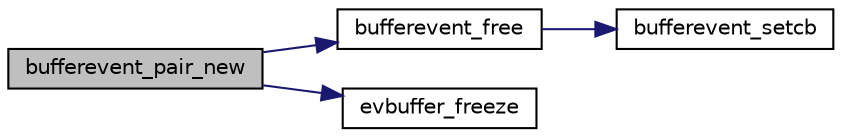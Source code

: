 digraph "bufferevent_pair_new"
{
 // LATEX_PDF_SIZE
  edge [fontname="Helvetica",fontsize="10",labelfontname="Helvetica",labelfontsize="10"];
  node [fontname="Helvetica",fontsize="10",shape=record];
  rankdir="LR";
  Node33 [label="bufferevent_pair_new",height=0.2,width=0.4,color="black", fillcolor="grey75", style="filled", fontcolor="black",tooltip=" "];
  Node33 -> Node34 [color="midnightblue",fontsize="10",style="solid",fontname="Helvetica"];
  Node34 [label="bufferevent_free",height=0.2,width=0.4,color="black", fillcolor="white", style="filled",URL="$bufferevent_8h.html#a8baa699f526f237c0d33f618f073c1cc",tooltip=" "];
  Node34 -> Node35 [color="midnightblue",fontsize="10",style="solid",fontname="Helvetica"];
  Node35 [label="bufferevent_setcb",height=0.2,width=0.4,color="black", fillcolor="white", style="filled",URL="$bufferevent_8h.html#a031df52978c5237b70fb8ae7df572c97",tooltip=" "];
  Node33 -> Node36 [color="midnightblue",fontsize="10",style="solid",fontname="Helvetica"];
  Node36 [label="evbuffer_freeze",height=0.2,width=0.4,color="black", fillcolor="white", style="filled",URL="$buffer_8h.html#a2b32b99d60603aac9bbadb9e463a6bc1",tooltip=" "];
}
